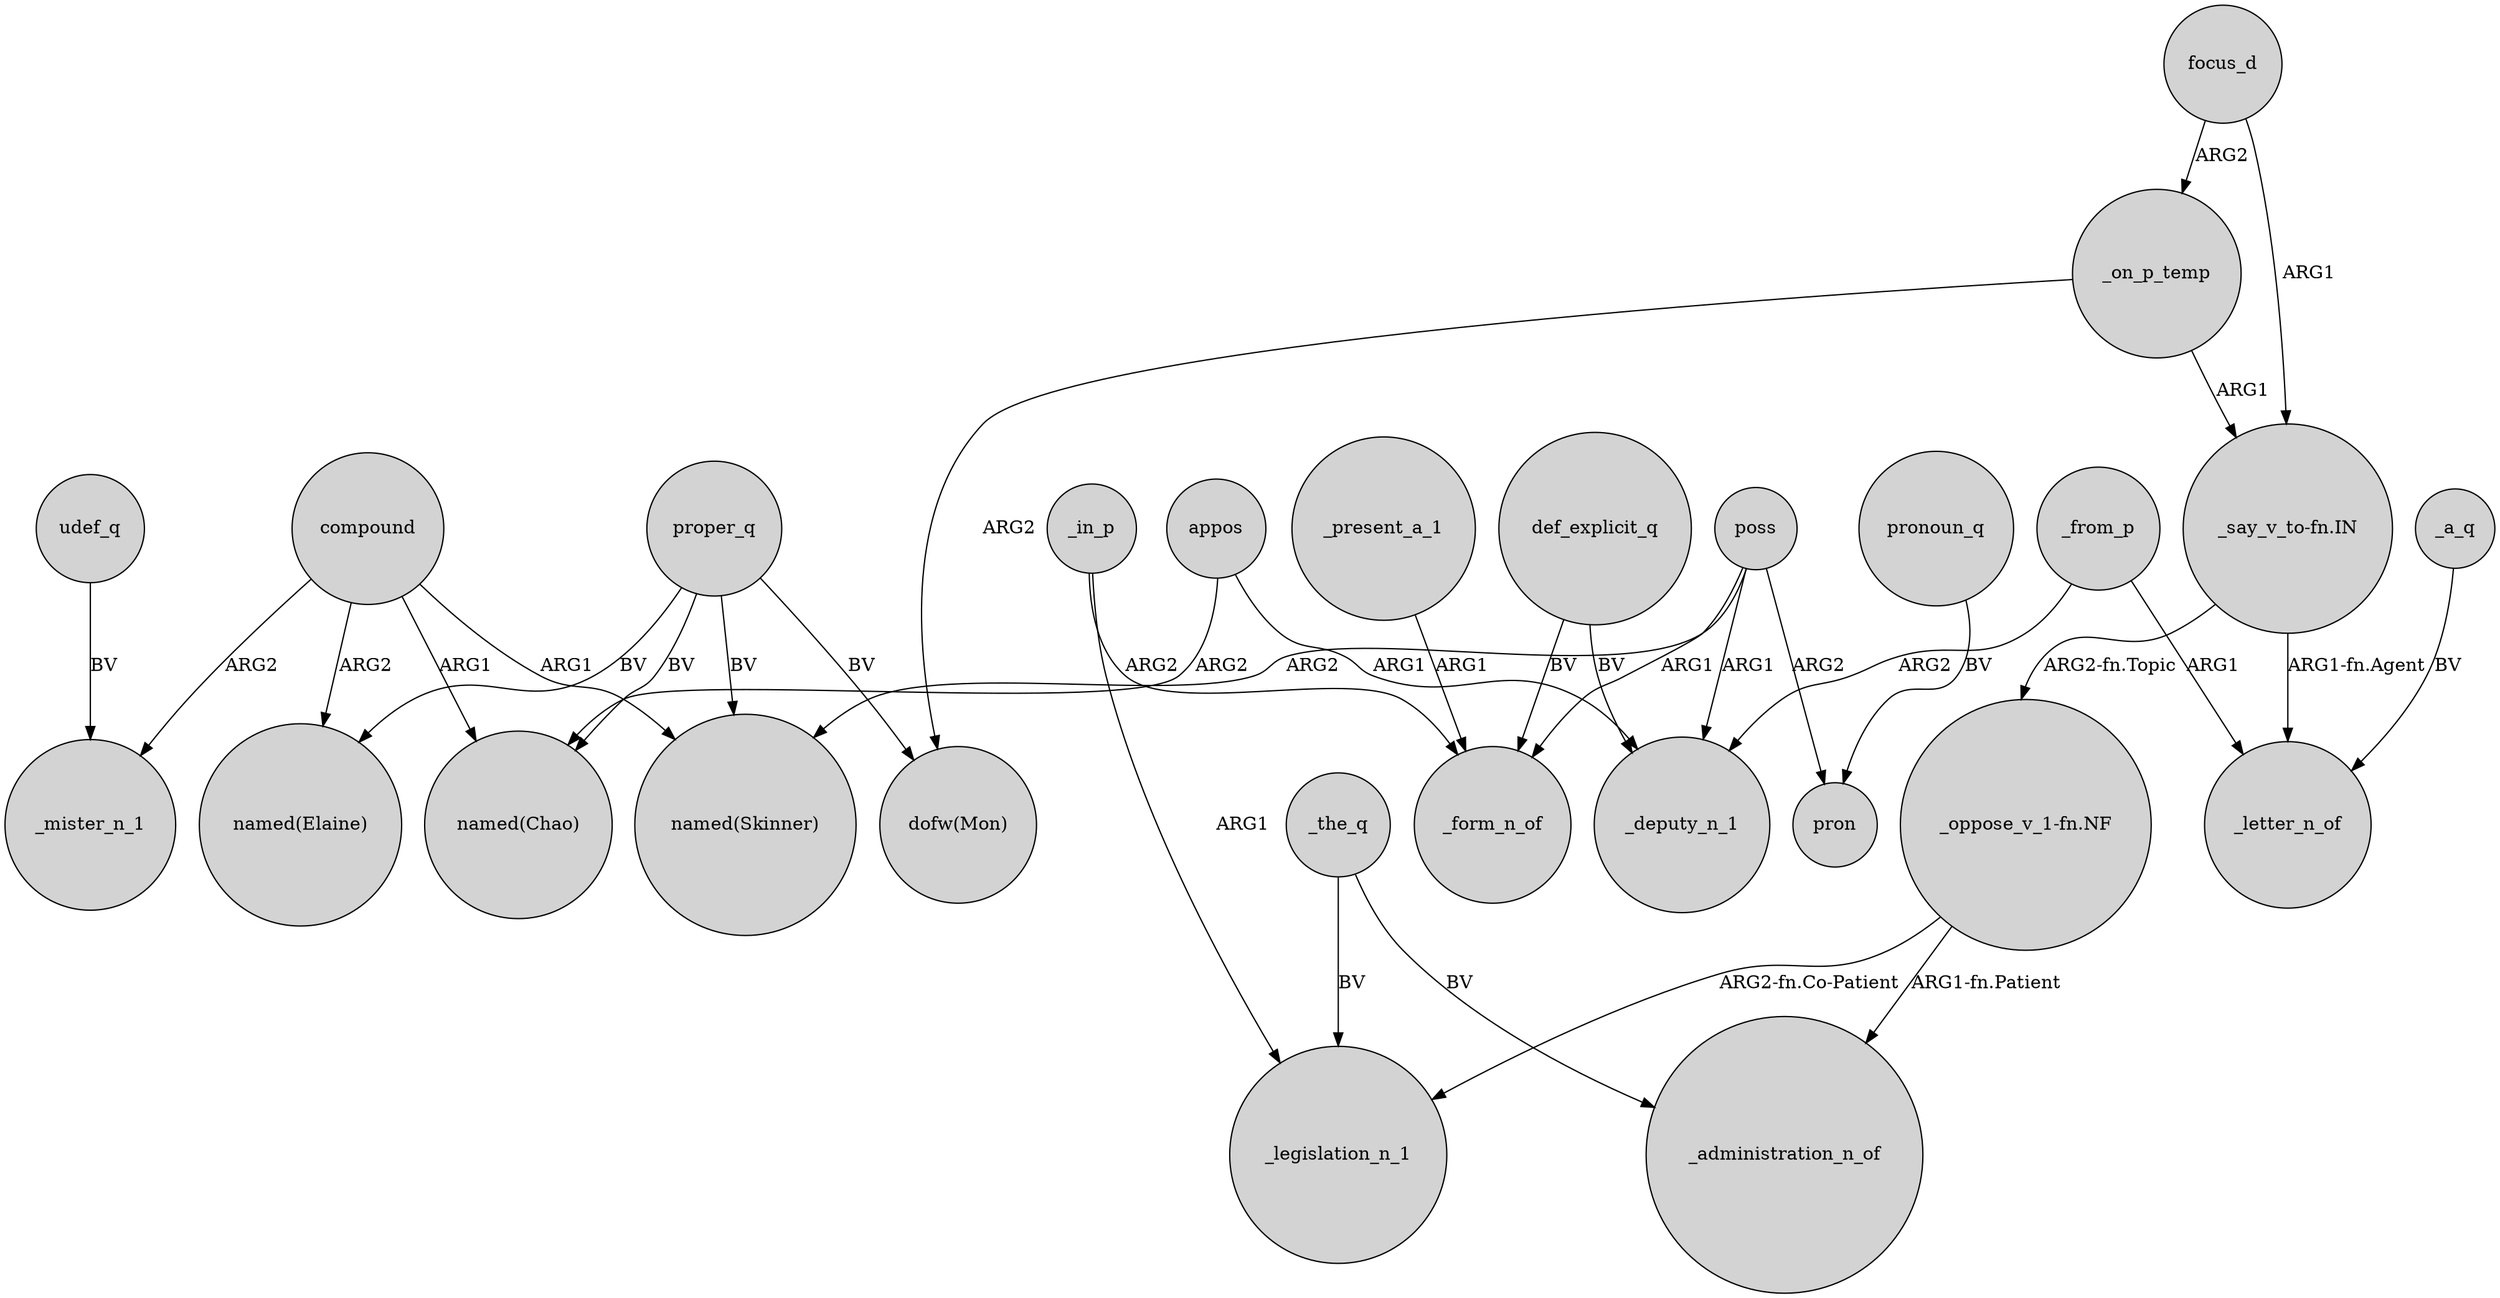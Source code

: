 digraph {
	node [shape=circle style=filled]
	compound -> "named(Elaine)" [label=ARG2]
	_present_a_1 -> _form_n_of [label=ARG1]
	_in_p -> _legislation_n_1 [label=ARG1]
	compound -> "named(Skinner)" [label=ARG1]
	poss -> pron [label=ARG2]
	poss -> "named(Skinner)" [label=ARG2]
	"_say_v_to-fn.IN" -> _letter_n_of [label="ARG1-fn.Agent"]
	compound -> _mister_n_1 [label=ARG2]
	udef_q -> _mister_n_1 [label=BV]
	poss -> _deputy_n_1 [label=ARG1]
	"_oppose_v_1-fn.NF" -> _administration_n_of [label="ARG1-fn.Patient"]
	proper_q -> "named(Skinner)" [label=BV]
	focus_d -> _on_p_temp [label=ARG2]
	"_say_v_to-fn.IN" -> "_oppose_v_1-fn.NF" [label="ARG2-fn.Topic"]
	pronoun_q -> pron [label=BV]
	appos -> _deputy_n_1 [label=ARG1]
	def_explicit_q -> _form_n_of [label=BV]
	appos -> "named(Chao)" [label=ARG2]
	_the_q -> _legislation_n_1 [label=BV]
	_in_p -> _form_n_of [label=ARG2]
	proper_q -> "dofw(Mon)" [label=BV]
	proper_q -> "named(Chao)" [label=BV]
	"_oppose_v_1-fn.NF" -> _legislation_n_1 [label="ARG2-fn.Co-Patient"]
	proper_q -> "named(Elaine)" [label=BV]
	compound -> "named(Chao)" [label=ARG1]
	_from_p -> _letter_n_of [label=ARG1]
	_on_p_temp -> "dofw(Mon)" [label=ARG2]
	_from_p -> _deputy_n_1 [label=ARG2]
	_on_p_temp -> "_say_v_to-fn.IN" [label=ARG1]
	_the_q -> _administration_n_of [label=BV]
	_a_q -> _letter_n_of [label=BV]
	poss -> _form_n_of [label=ARG1]
	def_explicit_q -> _deputy_n_1 [label=BV]
	focus_d -> "_say_v_to-fn.IN" [label=ARG1]
}
